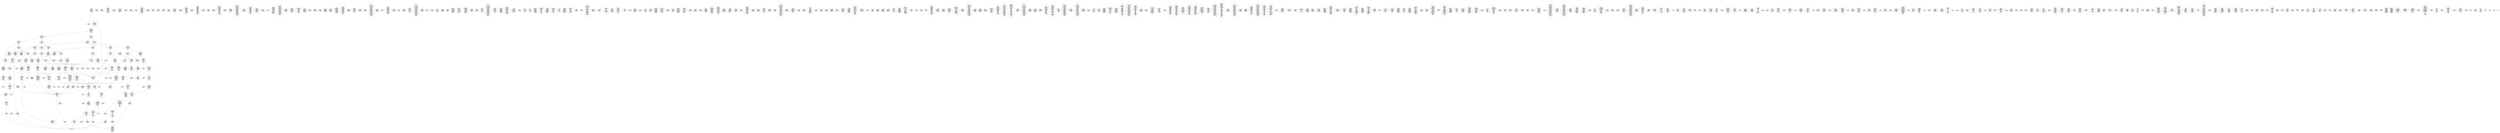 /* Generated by GvGen v.1.0 (https://www.github.com/stricaud/gvgen) */

digraph G {
compound=true;
   node1 [label="[anywhere]"];
   node2 [label="# 0x0
PUSHX Data
PUSHX Data
MSTORE
CALLVALUE
ISZERO
PUSHX Data
JUMPI
"];
   node3 [label="# 0xc
PUSHX Data
REVERT
"];
   node4 [label="# 0x10
JUMPDEST
PUSHX LogicData
CALLDATASIZE
LT
PUSHX Data
JUMPI
"];
   node5 [label="# 0x1a
PUSHX Data
CALLDATALOAD
PUSHX BitData
SHR
PUSHX LogicData
GT
PUSHX Data
JUMPI
"];
   node6 [label="# 0x2b
PUSHX LogicData
GT
PUSHX Data
JUMPI
"];
   node7 [label="# 0x36
PUSHX LogicData
GT
PUSHX Data
JUMPI
"];
   node8 [label="# 0x41
PUSHX LogicData
EQ
PUSHX Data
JUMPI
"];
   node9 [label="# 0x4c
PUSHX LogicData
EQ
PUSHX Data
JUMPI
"];
   node10 [label="# 0x57
PUSHX LogicData
EQ
PUSHX Data
JUMPI
"];
   node11 [label="# 0x62
PUSHX Data
JUMP
"];
   node12 [label="# 0x66
JUMPDEST
PUSHX LogicData
EQ
PUSHX Data
JUMPI
"];
   node13 [label="# 0x72
PUSHX LogicData
EQ
PUSHX Data
JUMPI
"];
   node14 [label="# 0x7d
PUSHX LogicData
EQ
PUSHX Data
JUMPI
"];
   node15 [label="# 0x88
PUSHX Data
JUMP
"];
   node16 [label="# 0x8c
JUMPDEST
PUSHX LogicData
GT
PUSHX Data
JUMPI
"];
   node17 [label="# 0x98
PUSHX LogicData
EQ
PUSHX Data
JUMPI
"];
   node18 [label="# 0xa3
PUSHX LogicData
EQ
PUSHX Data
JUMPI
"];
   node19 [label="# 0xae
PUSHX LogicData
EQ
PUSHX Data
JUMPI
"];
   node20 [label="# 0xb9
PUSHX Data
JUMP
"];
   node21 [label="# 0xbd
JUMPDEST
PUSHX LogicData
EQ
PUSHX Data
JUMPI
"];
   node22 [label="# 0xc9
PUSHX LogicData
EQ
PUSHX Data
JUMPI
"];
   node23 [label="# 0xd4
PUSHX Data
JUMP
"];
   node24 [label="# 0xd8
JUMPDEST
PUSHX LogicData
GT
PUSHX Data
JUMPI
"];
   node25 [label="# 0xe4
PUSHX LogicData
GT
PUSHX Data
JUMPI
"];
   node26 [label="# 0xef
PUSHX LogicData
EQ
PUSHX Data
JUMPI
"];
   node27 [label="# 0xfa
PUSHX LogicData
EQ
PUSHX Data
JUMPI
"];
   node28 [label="# 0x105
PUSHX LogicData
EQ
PUSHX Data
JUMPI
"];
   node29 [label="# 0x110
PUSHX Data
JUMP
"];
   node30 [label="# 0x114
JUMPDEST
PUSHX LogicData
EQ
PUSHX Data
JUMPI
"];
   node31 [label="# 0x120
PUSHX LogicData
EQ
PUSHX Data
JUMPI
"];
   node32 [label="# 0x12b
PUSHX LogicData
EQ
PUSHX Data
JUMPI
"];
   node33 [label="# 0x136
PUSHX Data
JUMP
"];
   node34 [label="# 0x13a
JUMPDEST
PUSHX LogicData
GT
PUSHX Data
JUMPI
"];
   node35 [label="# 0x146
PUSHX LogicData
EQ
PUSHX Data
JUMPI
"];
   node36 [label="# 0x151
PUSHX LogicData
EQ
PUSHX Data
JUMPI
"];
   node37 [label="# 0x15c
PUSHX LogicData
EQ
PUSHX Data
JUMPI
"];
   node38 [label="# 0x167
PUSHX Data
JUMP
"];
   node39 [label="# 0x16b
JUMPDEST
PUSHX LogicData
EQ
PUSHX Data
JUMPI
"];
   node40 [label="# 0x176
PUSHX LogicData
EQ
PUSHX Data
JUMPI
"];
   node41 [label="# 0x181
JUMPDEST
PUSHX Data
REVERT
"];
   node42 [label="# 0x186
JUMPDEST
PUSHX Data
PUSHX Data
CALLDATASIZE
PUSHX Data
PUSHX Data
JUMP
"];
   node43 [label="# 0x194
JUMPDEST
PUSHX Data
JUMP
"];
   node44 [label="# 0x199
JUMPDEST
PUSHX MemData
MLOAD
MSTORE
PUSHX ArithData
ADD
"];
   node45 [label="# 0x1a3
JUMPDEST
PUSHX MemData
MLOAD
SUB
RETURN
"];
   node46 [label="# 0x1ac
JUMPDEST
PUSHX Data
PUSHX Data
CALLDATASIZE
PUSHX Data
PUSHX Data
JUMP
"];
   node47 [label="# 0x1ba
JUMPDEST
PUSHX Data
JUMP
"];
   node48 [label="# 0x1bf
JUMPDEST
PUSHX MemData
MLOAD
ISZERO
ISZERO
MSTORE
PUSHX ArithData
ADD
PUSHX Data
JUMP
"];
   node49 [label="# 0x1cf
JUMPDEST
PUSHX Data
PUSHX Data
CALLDATASIZE
PUSHX Data
PUSHX Data
JUMP
"];
   node50 [label="# 0x1dd
JUMPDEST
PUSHX Data
JUMP
"];
   node51 [label="# 0x1e2
JUMPDEST
PUSHX MemData
MLOAD
PUSHX Data
PUSHX Data
JUMP
"];
   node52 [label="# 0x1ef
JUMPDEST
PUSHX Data
PUSHX Data
CALLDATASIZE
PUSHX Data
PUSHX Data
JUMP
"];
   node53 [label="# 0x1fd
JUMPDEST
PUSHX Data
JUMP
"];
   node54 [label="# 0x202
JUMPDEST
PUSHX Data
PUSHX Data
CALLDATASIZE
PUSHX Data
PUSHX Data
JUMP
"];
   node55 [label="# 0x210
JUMPDEST
PUSHX Data
JUMP
"];
   node56 [label="# 0x215
JUMPDEST
STOP
"];
   node57 [label="# 0x217
JUMPDEST
PUSHX Data
PUSHX Data
CALLDATASIZE
PUSHX Data
PUSHX Data
JUMP
"];
   node58 [label="# 0x225
JUMPDEST
PUSHX Data
MSTORE
PUSHX Data
PUSHX Data
MSTORE
PUSHX Data
SHA3
PUSHX ArithData
ADD
SLOAD
JUMP
"];
   node59 [label="# 0x23a
JUMPDEST
PUSHX Data
PUSHX Data
CALLDATASIZE
PUSHX Data
PUSHX Data
JUMP
"];
   node60 [label="# 0x248
JUMPDEST
PUSHX Data
JUMP
"];
   node61 [label="# 0x24d
JUMPDEST
PUSHX Data
PUSHX Data
CALLDATASIZE
PUSHX Data
PUSHX Data
JUMP
"];
   node62 [label="# 0x25b
JUMPDEST
PUSHX Data
JUMP
"];
   node63 [label="# 0x260
JUMPDEST
PUSHX Data
PUSHX Data
CALLDATASIZE
PUSHX Data
PUSHX Data
JUMP
"];
   node64 [label="# 0x26e
JUMPDEST
PUSHX Data
JUMP
"];
   node65 [label="# 0x273
JUMPDEST
PUSHX Data
PUSHX Data
CALLDATASIZE
PUSHX Data
PUSHX Data
JUMP
"];
   node66 [label="# 0x281
JUMPDEST
PUSHX Data
JUMP
"];
   node67 [label="# 0x286
JUMPDEST
PUSHX Data
PUSHX Data
CALLDATASIZE
PUSHX Data
PUSHX Data
JUMP
"];
   node68 [label="# 0x294
JUMPDEST
PUSHX Data
JUMP
"];
   node69 [label="# 0x299
JUMPDEST
PUSHX MemData
MLOAD
PUSHX Data
PUSHX Data
JUMP
"];
   node70 [label="# 0x2a6
JUMPDEST
PUSHX Data
PUSHX Data
JUMP
"];
   node71 [label="# 0x2ae
JUMPDEST
PUSHX Data
PUSHX Data
CALLDATASIZE
PUSHX Data
PUSHX Data
JUMP
"];
   node72 [label="# 0x2bc
JUMPDEST
PUSHX Data
JUMP
"];
   node73 [label="# 0x2c1
JUMPDEST
PUSHX Data
PUSHX Data
CALLDATASIZE
PUSHX Data
PUSHX Data
JUMP
"];
   node74 [label="# 0x2cf
JUMPDEST
PUSHX Data
PUSHX Data
MSTORE
PUSHX Data
MSTORE
PUSHX Data
SHA3
SLOAD
PUSHX BitData
AND
JUMP
"];
   node75 [label="# 0x2e4
JUMPDEST
PUSHX Data
PUSHX Data
CALLDATASIZE
PUSHX Data
PUSHX Data
JUMP
"];
   node76 [label="# 0x2f2
JUMPDEST
PUSHX Data
JUMP
"];
   node77 [label="# 0x2f7
JUMPDEST
PUSHX Data
PUSHX Data
CALLDATASIZE
PUSHX Data
PUSHX Data
JUMP
"];
   node78 [label="# 0x305
JUMPDEST
PUSHX Data
MSTORE
PUSHX Data
PUSHX Data
MSTORE
PUSHX Data
SHA3
PUSHX BitData
AND
MSTORE
MSTORE
SHA3
SLOAD
PUSHX BitData
AND
JUMP
"];
   node79 [label="# 0x33d
JUMPDEST
PUSHX Data
PUSHX Data
CALLDATASIZE
PUSHX Data
PUSHX Data
JUMP
"];
   node80 [label="# 0x34b
JUMPDEST
PUSHX Data
JUMP
"];
   node81 [label="# 0x350
JUMPDEST
PUSHX Data
PUSHX Data
JUMP
"];
   node82 [label="# 0x358
JUMPDEST
PUSHX Data
PUSHX Data
CALLDATASIZE
PUSHX Data
PUSHX Data
JUMP
"];
   node83 [label="# 0x366
JUMPDEST
PUSHX Data
JUMP
"];
   node84 [label="# 0x36b
JUMPDEST
PUSHX Data
PUSHX Data
CALLDATASIZE
PUSHX Data
PUSHX Data
JUMP
"];
   node85 [label="# 0x379
JUMPDEST
PUSHX Data
JUMP
"];
   node86 [label="# 0x37e
JUMPDEST
PUSHX Data
PUSHX Data
CALLDATASIZE
PUSHX Data
PUSHX Data
JUMP
"];
   node87 [label="# 0x38c
JUMPDEST
PUSHX BitData
AND
PUSHX Data
MSTORE
PUSHX Data
PUSHX Data
MSTORE
PUSHX Data
SHA3
AND
MSTORE
MSTORE
SHA3
SLOAD
PUSHX BitData
AND
JUMP
"];
   node88 [label="# 0x3c7
JUMPDEST
PUSHX Data
PUSHX Data
CALLDATASIZE
PUSHX Data
PUSHX Data
JUMP
"];
   node89 [label="# 0x3d5
JUMPDEST
PUSHX Data
JUMP
"];
   node90 [label="# 0x3da
JUMPDEST
PUSHX Data
PUSHX BitData
AND
PUSHX Data
JUMPI
"];
   node91 [label="# 0x3f8
PUSHX MemData
MLOAD
PUSHX Data
MSTORE
PUSHX Data
PUSHX ArithData
ADD
MSTORE
PUSHX Data
PUSHX ArithData
ADD
MSTORE
PUSHX Data
PUSHX ArithData
ADD
MSTORE
PUSHX Data
PUSHX ArithData
ADD
MSTORE
PUSHX ArithData
ADD
"];
   node92 [label="# 0x47b
JUMPDEST
PUSHX MemData
MLOAD
SUB
REVERT
"];
   node93 [label="# 0x484
JUMPDEST
PUSHX Data
MSTORE
PUSHX Data
MSTORE
PUSHX Data
SHA3
PUSHX BitData
AND
MSTORE
MSTORE
SHA3
SLOAD
JUMP
"];
   node94 [label="# 0x4b7
JUMPDEST
PUSHX Data
PUSHX BitData
AND
PUSHX LogicData
EQ
PUSHX Data
JUMPI
"];
   node95 [label="# 0x504
PUSHX Data
PUSHX Data
JUMP
"];
   node96 [label="# 0x50d
JUMPDEST
"];
   node97 [label="# 0x510
JUMPDEST
JUMP
"];
   node98 [label="# 0x515
JUMPDEST
PUSHX Data
MSTORE
PUSHX Data
PUSHX Data
MSTORE
PUSHX Data
SHA3
SLOAD
PUSHX Data
PUSHX BitData
AND
PUSHX Data
JUMPI
"];
   node99 [label="# 0x52f
PUSHX MemData
MLOAD
PUSHX Data
MSTORE
PUSHX Data
PUSHX ArithData
ADD
MSTORE
PUSHX Data
PUSHX ArithData
ADD
MSTORE
PUSHX Data
PUSHX ArithData
ADD
MSTORE
PUSHX ArithData
ADD
PUSHX Data
JUMP
"];
   node100 [label="# 0x590
JUMPDEST
PUSHX Data
PUSHX Data
PUSHX Data
JUMP
"];
   node101 [label="# 0x59b
JUMPDEST
PUSHX MemData
MLOAD
PUSHX ArithData
ADD
PUSHX Data
PUSHX Data
JUMP
"];
   node102 [label="# 0x5ac
JUMPDEST
PUSHX MemData
MLOAD
PUSHX ArithData
SUB
SUB
MSTORE
PUSHX Data
MSTORE
JUMP
"];
   node103 [label="# 0x5c2
JUMPDEST
PUSHX Data
PUSHX Data
PUSHX Data
PUSHX Data
PUSHX Data
JUMP
"];
   node104 [label="# 0x5f1
JUMPDEST
PUSHX Data
JUMP
"];
   node105 [label="# 0x5f6
JUMPDEST
PUSHX Data
PUSHX Data
JUMP
"];
   node106 [label="# 0x601
JUMPDEST
PUSHX Data
JUMP
"];
   node107 [label="# 0x60c
JUMPDEST
PUSHX Data
PUSHX Data
PUSHX Data
PUSHX Data
JUMP
"];
   node108 [label="# 0x639
JUMPDEST
PUSHX Data
PUSHX Data
PUSHX Data
JUMP
"];
   node109 [label="# 0x644
JUMPDEST
PUSHX MemData
MLOAD
PUSHX ArithData
ADD
PUSHX Data
MSTORE
PUSHX Data
MSTORE
PUSHX Data
JUMP
"];
   node110 [label="# 0x65b
JUMPDEST
PUSHX Data
MSTORE
PUSHX Data
PUSHX Data
MSTORE
PUSHX Data
SHA3
SLOAD
PUSHX BitData
AND
PUSHX BitData
OR
SSTORE
JUMP
"];
   node111 [label="# 0x696
JUMPDEST
PUSHX Data
PUSHX Data
JUMP
"];
   node112 [label="# 0x69e
JUMPDEST
PUSHX BitData
AND
PUSHX BitData
AND
EQ
PUSHX Data
JUMPI
"];
   node113 [label="# 0x6d2
PUSHX Data
PUSHX Data
PUSHX Data
JUMP
"];
   node114 [label="# 0x6de
JUMPDEST
PUSHX Data
JUMPI
"];
   node115 [label="# 0x6e3
PUSHX MemData
MLOAD
PUSHX Data
MSTORE
PUSHX Data
PUSHX ArithData
ADD
MSTORE
PUSHX Data
PUSHX ArithData
ADD
MSTORE
PUSHX Data
PUSHX ArithData
ADD
MSTORE
PUSHX Data
PUSHX ArithData
ADD
MSTORE
PUSHX ArithData
ADD
PUSHX Data
JUMP
"];
   node116 [label="# 0x76a
JUMPDEST
PUSHX Data
PUSHX Data
JUMP
"];
   node117 [label="# 0x777
JUMPDEST
JUMP
"];
   node118 [label="# 0x77e
JUMPDEST
PUSHX Data
MSTORE
PUSHX Data
PUSHX Data
MSTORE
PUSHX Data
SHA3
PUSHX ArithData
ADD
SLOAD
PUSHX Data
PUSHX Data
PUSHX Data
JUMP
"];
   node119 [label="# 0x79c
JUMPDEST
PUSHX Data
PUSHX Data
JUMP
"];
   node120 [label="# 0x7a6
JUMPDEST
JUMP
"];
   node121 [label="# 0x7ab
JUMPDEST
PUSHX Data
PUSHX Data
JUMP
"];
   node122 [label="# 0x7b3
JUMPDEST
PUSHX BitData
AND
PUSHX BitData
AND
EQ
PUSHX Data
JUMPI
"];
   node123 [label="# 0x7e6
PUSHX MemData
MLOAD
PUSHX Data
MSTORE
PUSHX Data
PUSHX ArithData
ADD
MSTORE
PUSHX Data
PUSHX ArithData
ADD
MSTORE
PUSHX Data
PUSHX ArithData
ADD
MSTORE
PUSHX Data
PUSHX ArithData
ADD
MSTORE
PUSHX ArithData
ADD
PUSHX Data
JUMP
"];
   node124 [label="# 0x86d
JUMPDEST
PUSHX Data
PUSHX Data
JUMP
"];
   node125 [label="# 0x877
JUMPDEST
JUMP
"];
   node126 [label="# 0x87b
JUMPDEST
PUSHX Data
"];
   node127 [label="# 0x87e
JUMPDEST
LT
ISZERO
PUSHX Data
JUMPI
"];
   node128 [label="# 0x887
PUSHX Data
PUSHX Data
PUSHX Data
JUMP
"];
   node129 [label="# 0x891
JUMPDEST
LT
PUSHX Data
JUMPI
"];
   node130 [label="# 0x89c
PUSHX Data
PUSHX Data
MSTORE
PUSHX Data
PUSHX Data
MSTORE
PUSHX Data
PUSHX Data
REVERT
"];
   node131 [label="# 0x8ca
JUMPDEST
PUSHX ArithData
MUL
ADD
PUSHX ArithData
ADD
PUSHX Data
PUSHX Data
JUMP
"];
   node132 [label="# 0x8df
JUMPDEST
PUSHX MemData
MLOAD
PUSHX ArithData
ADD
PUSHX Data
MSTORE
PUSHX Data
MSTORE
PUSHX Data
JUMP
"];
   node133 [label="# 0x8f6
JUMPDEST
PUSHX Data
PUSHX Data
JUMP
"];
   node134 [label="# 0x900
JUMPDEST
PUSHX Data
JUMP
"];
   node135 [label="# 0x908
JUMPDEST
PUSHX Data
MLOAD
MLOAD
EQ
PUSHX Data
JUMPI
"];
   node136 [label="# 0x914
PUSHX MemData
MLOAD
PUSHX Data
MSTORE
PUSHX Data
PUSHX ArithData
ADD
MSTORE
PUSHX Data
PUSHX ArithData
ADD
MSTORE
PUSHX Data
PUSHX ArithData
ADD
MSTORE
PUSHX Data
PUSHX ArithData
ADD
MSTORE
PUSHX ArithData
ADD
PUSHX Data
JUMP
"];
   node137 [label="# 0x99b
JUMPDEST
PUSHX Data
MLOAD
PUSHX LogicData
GT
ISZERO
PUSHX Data
JUMPI
"];
   node138 [label="# 0x9b0
PUSHX Data
PUSHX Data
MSTORE
PUSHX Data
PUSHX Data
MSTORE
PUSHX Data
PUSHX Data
REVERT
"];
   node139 [label="# 0x9de
JUMPDEST
PUSHX MemData
MLOAD
MSTORE
PUSHX ArithData
MUL
PUSHX ArithData
ADD
ADD
PUSHX Data
MSTORE
ISZERO
PUSHX Data
JUMPI
"];
   node140 [label="# 0x9f8
PUSHX ArithData
ADD
PUSHX ArithData
MUL
CALLDATASIZE
CALLDATACOPY
ADD
"];
   node141 [label="# 0xa07
JUMPDEST
PUSHX Data
"];
   node142 [label="# 0xa0d
JUMPDEST
MLOAD
LT
ISZERO
PUSHX Data
JUMPI
"];
   node143 [label="# 0xa17
PUSHX Data
MLOAD
LT
PUSHX Data
JUMPI
"];
   node144 [label="# 0xa24
PUSHX Data
PUSHX Data
MSTORE
PUSHX Data
PUSHX Data
MSTORE
PUSHX Data
PUSHX Data
REVERT
"];
   node145 [label="# 0xa52
JUMPDEST
PUSHX ArithData
MUL
PUSHX ArithData
ADD
ADD
MLOAD
MLOAD
LT
PUSHX Data
JUMPI
"];
   node146 [label="# 0xa65
PUSHX Data
PUSHX Data
MSTORE
PUSHX Data
PUSHX Data
MSTORE
PUSHX Data
PUSHX Data
REVERT
"];
   node147 [label="# 0xa93
JUMPDEST
PUSHX ArithData
MUL
PUSHX ArithData
ADD
ADD
MLOAD
PUSHX Data
JUMP
"];
   node148 [label="# 0xaa0
JUMPDEST
MLOAD
LT
PUSHX Data
JUMPI
"];
   node149 [label="# 0xaab
PUSHX Data
PUSHX Data
MSTORE
PUSHX Data
PUSHX Data
MSTORE
PUSHX Data
PUSHX Data
REVERT
"];
   node150 [label="# 0xad9
JUMPDEST
PUSHX ArithData
MUL
ADD
ADD
MSTORE
PUSHX Data
PUSHX Data
JUMP
"];
   node151 [label="# 0xaed
JUMPDEST
PUSHX Data
JUMP
"];
   node152 [label="# 0xaf4
JUMPDEST
JUMP
"];
   node153 [label="# 0xafc
JUMPDEST
PUSHX StorData
SLOAD
PUSHX Data
PUSHX Data
JUMP
"];
   node154 [label="# 0xb09
JUMPDEST
PUSHX ArithData
ADD
PUSHX ArithData
DIV
MUL
PUSHX ArithData
ADD
PUSHX MemData
MLOAD
ADD
PUSHX Data
MSTORE
MSTORE
PUSHX ArithData
ADD
SLOAD
PUSHX Data
PUSHX Data
JUMP
"];
   node155 [label="# 0xb35
JUMPDEST
ISZERO
PUSHX Data
JUMPI
"];
   node156 [label="# 0xb3c
PUSHX LogicData
LT
PUSHX Data
JUMPI
"];
   node157 [label="# 0xb44
PUSHX ArithData
SLOAD
DIV
MUL
MSTORE
PUSHX ArithData
ADD
PUSHX Data
JUMP
"];
   node158 [label="# 0xb57
JUMPDEST
ADD
PUSHX Data
MSTORE
PUSHX Data
PUSHX Data
SHA3
"];
   node159 [label="# 0xb65
JUMPDEST
SLOAD
MSTORE
PUSHX ArithData
ADD
PUSHX ArithData
ADD
GT
PUSHX Data
JUMPI
"];
   node160 [label="# 0xb79
SUB
PUSHX BitData
AND
ADD
"];
   node161 [label="# 0xb82
JUMPDEST
JUMP
"];
   node162 [label="# 0xb8a
JUMPDEST
PUSHX Data
PUSHX Data
PUSHX Data
PUSHX Data
JUMP
"];
   node163 [label="# 0xbb7
JUMPDEST
PUSHX Data
"];
   node164 [label="# 0xbba
JUMPDEST
LT
ISZERO
PUSHX Data
JUMPI
"];
   node165 [label="# 0xbc3
PUSHX Data
PUSHX Data
LT
PUSHX Data
JUMPI
"];
   node166 [label="# 0xbd2
PUSHX Data
PUSHX Data
MSTORE
PUSHX Data
PUSHX Data
MSTORE
PUSHX Data
PUSHX Data
REVERT
"];
   node167 [label="# 0xc00
JUMPDEST
PUSHX ArithData
MUL
ADD
PUSHX ArithData
ADD
PUSHX Data
PUSHX Data
JUMP
"];
   node168 [label="# 0xc15
JUMPDEST
PUSHX Data
JUMP
"];
   node169 [label="# 0xc1b
JUMPDEST
PUSHX Data
LT
PUSHX Data
JUMPI
"];
   node170 [label="# 0xc2b
PUSHX Data
PUSHX Data
MSTORE
PUSHX Data
PUSHX Data
MSTORE
PUSHX Data
PUSHX Data
REVERT
"];
   node171 [label="# 0xc59
JUMPDEST
PUSHX ArithData
MUL
ADD
PUSHX ArithData
ADD
PUSHX Data
PUSHX Data
JUMP
"];
   node172 [label="# 0xc6e
JUMPDEST
PUSHX Data
JUMP
"];
   node173 [label="# 0xc75
JUMPDEST
PUSHX Data
PUSHX Data
JUMP
"];
   node174 [label="# 0xc80
JUMPDEST
PUSHX Data
JUMP
"];
   node175 [label="# 0xc88
JUMPDEST
PUSHX Data
PUSHX Data
PUSHX Data
PUSHX Data
PUSHX Data
JUMP
"];
   node176 [label="# 0xcb7
JUMPDEST
PUSHX Data
PUSHX MemData
MLOAD
PUSHX ArithData
ADD
PUSHX Data
MSTORE
PUSHX Data
MSTORE
PUSHX Data
JUMP
"];
   node177 [label="# 0xcd2
JUMPDEST
PUSHX Data
MSTORE
PUSHX Data
PUSHX Data
MSTORE
PUSHX Data
SHA3
SLOAD
PUSHX BitData
AND
PUSHX BitData
OR
SSTORE
JUMP
"];
   node178 [label="# 0xd13
JUMPDEST
PUSHX Data
PUSHX Data
PUSHX Data
PUSHX Data
JUMP
"];
   node179 [label="# 0xd40
JUMPDEST
MLOAD
PUSHX Data
PUSHX Data
PUSHX ArithData
ADD
PUSHX Data
JUMP
"];
   node180 [label="# 0xd53
JUMPDEST
PUSHX Data
PUSHX Data
PUSHX Data
JUMP
"];
   node181 [label="# 0xd5e
JUMPDEST
PUSHX Data
JUMP
"];
   node182 [label="# 0xd65
JUMPDEST
PUSHX Data
MSTORE
PUSHX Data
PUSHX Data
MSTORE
PUSHX Data
SHA3
PUSHX ArithData
ADD
SLOAD
PUSHX Data
PUSHX Data
PUSHX Data
JUMP
"];
   node183 [label="# 0xd83
JUMPDEST
PUSHX Data
PUSHX Data
JUMP
"];
   node184 [label="# 0xd8d
JUMPDEST
PUSHX Data
PUSHX Data
JUMP
"];
   node185 [label="# 0xd95
JUMPDEST
PUSHX BitData
AND
PUSHX BitData
AND
EQ
PUSHX Data
JUMPI
"];
   node186 [label="# 0xdc9
PUSHX Data
PUSHX Data
PUSHX Data
JUMP
"];
   node187 [label="# 0xdd5
JUMPDEST
PUSHX Data
JUMPI
"];
   node188 [label="# 0xdda
PUSHX MemData
MLOAD
PUSHX Data
MSTORE
PUSHX Data
PUSHX ArithData
ADD
MSTORE
PUSHX Data
PUSHX ArithData
ADD
MSTORE
PUSHX Data
PUSHX ArithData
ADD
MSTORE
PUSHX Data
PUSHX ArithData
ADD
MSTORE
PUSHX ArithData
ADD
PUSHX Data
JUMP
"];
   node189 [label="# 0xe61
JUMPDEST
PUSHX Data
PUSHX Data
JUMP
"];
   node190 [label="# 0xe6e
JUMPDEST
PUSHX Data
PUSHX BitData
AND
PUSHX LogicData
EQ
PUSHX Data
JUMPI
"];
   node191 [label="# 0xebb
PUSHX Data
PUSHX Data
JUMP
"];
   node192 [label="# 0xec4
JUMPDEST
PUSHX Data
PUSHX Data
JUMPI
"];
   node193 [label="# 0xecc
PUSHX Data
MLOAD
ADD
MSTORE
PUSHX Data
MSTORE
PUSHX Data
PUSHX ArithData
ADD
MSTORE
PUSHX Data
JUMP
"];
   node194 [label="# 0xf05
JUMPDEST
PUSHX Data
"];
   node195 [label="# 0xf09
JUMPDEST
ISZERO
PUSHX Data
JUMPI
"];
   node196 [label="# 0xf10
PUSHX Data
PUSHX Data
JUMP
"];
   node197 [label="# 0xf19
JUMPDEST
PUSHX Data
PUSHX Data
PUSHX Data
JUMP
"];
   node198 [label="# 0xf28
JUMPDEST
PUSHX Data
JUMP
"];
   node199 [label="# 0xf2f
JUMPDEST
PUSHX Data
PUSHX LogicData
GT
ISZERO
PUSHX Data
JUMPI
"];
   node200 [label="# 0xf43
PUSHX Data
PUSHX Data
MSTORE
PUSHX Data
PUSHX Data
MSTORE
PUSHX Data
PUSHX Data
REVERT
"];
   node201 [label="# 0xf71
JUMPDEST
PUSHX MemData
MLOAD
MSTORE
PUSHX ArithData
ADD
PUSHX BitData
NOT
AND
PUSHX ArithData
ADD
ADD
PUSHX Data
MSTORE
ISZERO
PUSHX Data
JUMPI
"];
   node202 [label="# 0xf8f
PUSHX ArithData
ADD
CALLDATASIZE
CALLDATACOPY
ADD
"];
   node203 [label="# 0xf9b
JUMPDEST
"];
   node204 [label="# 0xf9f
JUMPDEST
ISZERO
PUSHX Data
JUMPI
"];
   node205 [label="# 0xfa6
PUSHX Data
PUSHX Data
PUSHX Data
JUMP
"];
   node206 [label="# 0xfb0
JUMPDEST
PUSHX Data
PUSHX Data
PUSHX Data
JUMP
"];
   node207 [label="# 0xfbd
JUMPDEST
PUSHX Data
PUSHX Data
PUSHX Data
JUMP
"];
   node208 [label="# 0xfc8
JUMPDEST
PUSHX BitData
SHL
MLOAD
LT
PUSHX Data
JUMPI
"];
   node209 [label="# 0xfd6
PUSHX Data
PUSHX Data
MSTORE
PUSHX Data
PUSHX Data
MSTORE
PUSHX Data
PUSHX Data
REVERT
"];
   node210 [label="# 0x1004
JUMPDEST
PUSHX ArithData
ADD
ADD
PUSHX BitData
NOT
AND
PUSHX BitData
BYTE
MSTORE8
PUSHX Data
PUSHX Data
PUSHX Data
JUMP
"];
   node211 [label="# 0x103e
JUMPDEST
PUSHX Data
JUMP
"];
   node212 [label="# 0x1045
JUMPDEST
JUMP
"];
   node213 [label="# 0x104d
JUMPDEST
CALLER
"];
   node214 [label="# 0x104f
JUMPDEST
JUMP
"];
   node215 [label="# 0x1052
JUMPDEST
PUSHX Data
MSTORE
PUSHX Data
PUSHX Data
MSTORE
PUSHX Data
SHA3
PUSHX BitData
AND
MSTORE
MSTORE
SHA3
SLOAD
PUSHX BitData
AND
PUSHX Data
JUMPI
"];
   node216 [label="# 0x108a
PUSHX Data
PUSHX BitData
AND
PUSHX Data
PUSHX Data
JUMP
"];
   node217 [label="# 0x10aa
JUMPDEST
PUSHX Data
PUSHX Data
PUSHX Data
JUMP
"];
   node218 [label="# 0x10b5
JUMPDEST
PUSHX MemData
MLOAD
PUSHX ArithData
ADD
PUSHX Data
PUSHX Data
JUMP
"];
   node219 [label="# 0x10c6
JUMPDEST
PUSHX MemData
MLOAD
PUSHX ArithData
SUB
ADD
MSTORE
MSTORE
PUSHX Data
MSTORE
PUSHX Data
PUSHX ArithData
ADD
PUSHX Data
JUMP
"];
   node220 [label="# 0x1124
JUMPDEST
PUSHX BitData
AND
PUSHX Data
JUMPI
"];
   node221 [label="# 0x1140
PUSHX MemData
MLOAD
PUSHX Data
MSTORE
PUSHX Data
PUSHX ArithData
ADD
MSTORE
PUSHX Data
PUSHX ArithData
ADD
MSTORE
PUSHX Data
PUSHX ArithData
ADD
MSTORE
PUSHX Data
PUSHX ArithData
ADD
MSTORE
PUSHX ArithData
ADD
PUSHX Data
JUMP
"];
   node222 [label="# 0x11c7
JUMPDEST
PUSHX Data
PUSHX Data
PUSHX Data
JUMP
"];
   node223 [label="# 0x11d1
JUMPDEST
PUSHX Data
PUSHX Data
PUSHX Data
PUSHX Data
JUMP
"];
   node224 [label="# 0x11e3
JUMPDEST
PUSHX Data
PUSHX Data
JUMP
"];
   node225 [label="# 0x11ec
JUMPDEST
PUSHX MemData
MLOAD
PUSHX ArithData
ADD
MSTORE
PUSHX Data
MSTORE
JUMP
"];
   node226 [label="# 0x1202
JUMPDEST
PUSHX Data
MSTORE
PUSHX Data
MSTORE
PUSHX Data
SHA3
PUSHX BitData
AND
MSTORE
MSTORE
SHA3
SLOAD
LT
ISZERO
PUSHX Data
JUMPI
"];
   node227 [label="# 0x1239
PUSHX MemData
MLOAD
PUSHX Data
MSTORE
PUSHX Data
PUSHX ArithData
ADD
MSTORE
PUSHX ArithData
ADD
MSTORE
PUSHX Data
PUSHX ArithData
ADD
MSTORE
PUSHX Data
PUSHX ArithData
ADD
MSTORE
PUSHX ArithData
ADD
PUSHX Data
JUMP
"];
   node228 [label="# 0x12bf
JUMPDEST
PUSHX Data
MSTORE
PUSHX ArithData
MSTORE
PUSHX Data
SHA3
PUSHX BitData
AND
MSTORE
MSTORE
SHA3
SUB
SSTORE
MLOAD
MSTORE
ADD
MSTORE
AND
PUSHX Data
ADD
PUSHX MemData
MLOAD
SUB
LOGX
JUMP
"];
   node229 [label="# 0x1337
JUMPDEST
PUSHX BitData
AND
PUSHX Data
JUMPI
"];
   node230 [label="# 0x1353
PUSHX MemData
MLOAD
PUSHX Data
MSTORE
PUSHX Data
PUSHX ArithData
ADD
MSTORE
PUSHX Data
PUSHX ArithData
ADD
MSTORE
PUSHX Data
PUSHX ArithData
ADD
MSTORE
PUSHX Data
PUSHX ArithData
ADD
MSTORE
PUSHX ArithData
ADD
PUSHX Data
JUMP
"];
   node231 [label="# 0x13da
JUMPDEST
PUSHX Data
PUSHX Data
PUSHX Data
JUMP
"];
   node232 [label="# 0x13e4
JUMPDEST
PUSHX Data
PUSHX Data
PUSHX Data
PUSHX Data
JUMP
"];
   node233 [label="# 0x13f6
JUMPDEST
PUSHX Data
PUSHX Data
JUMP
"];
   node234 [label="# 0x13ff
JUMPDEST
PUSHX Data
MSTORE
PUSHX Data
MSTORE
PUSHX Data
SHA3
PUSHX BitData
AND
MSTORE
MSTORE
SHA3
SLOAD
PUSHX Data
PUSHX Data
JUMP
"];
   node235 [label="# 0x143c
JUMPDEST
SSTORE
PUSHX Data
MLOAD
MSTORE
PUSHX ArithData
ADD
MSTORE
PUSHX BitData
AND
PUSHX Data
AND
PUSHX Data
ADD
PUSHX MemData
MLOAD
SUB
LOGX
PUSHX Data
PUSHX Data
PUSHX Data
JUMP
"];
   node236 [label="# 0x14a9
JUMPDEST
MLOAD
MLOAD
EQ
PUSHX Data
JUMPI
"];
   node237 [label="# 0x14b3
PUSHX MemData
MLOAD
PUSHX Data
MSTORE
PUSHX Data
PUSHX ArithData
ADD
MSTORE
PUSHX Data
PUSHX ArithData
ADD
MSTORE
PUSHX Data
PUSHX ArithData
ADD
MSTORE
PUSHX Data
PUSHX ArithData
ADD
MSTORE
PUSHX ArithData
ADD
PUSHX Data
JUMP
"];
   node238 [label="# 0x153a
JUMPDEST
PUSHX BitData
AND
PUSHX Data
JUMPI
"];
   node239 [label="# 0x1556
PUSHX MemData
MLOAD
PUSHX Data
MSTORE
PUSHX Data
PUSHX ArithData
ADD
MSTORE
PUSHX Data
PUSHX ArithData
ADD
MSTORE
PUSHX Data
PUSHX ArithData
ADD
MSTORE
PUSHX Data
PUSHX ArithData
ADD
MSTORE
PUSHX ArithData
ADD
PUSHX Data
JUMP
"];
   node240 [label="# 0x15dd
JUMPDEST
PUSHX Data
PUSHX Data
PUSHX Data
JUMP
"];
   node241 [label="# 0x15e7
JUMPDEST
PUSHX Data
"];
   node242 [label="# 0x15ec
JUMPDEST
MLOAD
LT
ISZERO
PUSHX Data
JUMPI
"];
   node243 [label="# 0x15f6
PUSHX Data
MLOAD
LT
PUSHX Data
JUMPI
"];
   node244 [label="# 0x1602
PUSHX Data
PUSHX Data
MSTORE
PUSHX Data
PUSHX Data
MSTORE
PUSHX Data
PUSHX Data
REVERT
"];
   node245 [label="# 0x1630
JUMPDEST
PUSHX ArithData
MUL
PUSHX ArithData
ADD
ADD
MLOAD
PUSHX Data
MLOAD
LT
PUSHX Data
JUMPI
"];
   node246 [label="# 0x1647
PUSHX Data
PUSHX Data
MSTORE
PUSHX Data
PUSHX Data
MSTORE
PUSHX Data
PUSHX Data
REVERT
"];
   node247 [label="# 0x1675
JUMPDEST
PUSHX ArithData
MUL
ADD
ADD
MLOAD
PUSHX Data
MSTORE
MSTORE
PUSHX Data
SHA3
PUSHX BitData
AND
MSTORE
MSTORE
SHA3
SLOAD
LT
ISZERO
PUSHX Data
JUMPI
"];
   node248 [label="# 0x16bb
PUSHX MemData
MLOAD
PUSHX Data
MSTORE
PUSHX Data
PUSHX ArithData
ADD
MSTORE
PUSHX Data
PUSHX ArithData
ADD
MSTORE
PUSHX Data
PUSHX ArithData
ADD
MSTORE
PUSHX Data
PUSHX ArithData
ADD
MSTORE
PUSHX ArithData
ADD
PUSHX Data
JUMP
"];
   node249 [label="# 0x1742
JUMPDEST
PUSHX Data
MSTORE
PUSHX Data
MSTORE
PUSHX Data
SHA3
PUSHX BitData
AND
MSTORE
MSTORE
SHA3
SUB
SSTORE
AND
MSTORE
SHA3
SLOAD
PUSHX Data
PUSHX Data
JUMP
"];
   node250 [label="# 0x178c
JUMPDEST
SSTORE
PUSHX Data
PUSHX Data
JUMP
"];
   node251 [label="# 0x17a0
JUMPDEST
PUSHX Data
JUMP
"];
   node252 [label="# 0x17a7
JUMPDEST
PUSHX BitData
AND
PUSHX BitData
AND
PUSHX BitData
AND
PUSHX Data
PUSHX MemData
MLOAD
PUSHX Data
PUSHX Data
JUMP
"];
   node253 [label="# 0x181e
JUMPDEST
PUSHX MemData
MLOAD
SUB
LOGX
PUSHX Data
PUSHX Data
JUMP
"];
   node254 [label="# 0x1834
JUMPDEST
JUMP
"];
   node255 [label="# 0x183c
JUMPDEST
PUSHX Data
MSTORE
PUSHX Data
PUSHX Data
MSTORE
PUSHX Data
SHA3
PUSHX BitData
AND
MSTORE
MSTORE
SHA3
SLOAD
PUSHX BitData
AND
PUSHX Data
JUMPI
"];
   node256 [label="# 0x1874
PUSHX Data
MSTORE
PUSHX Data
PUSHX Data
MSTORE
PUSHX Data
SHA3
PUSHX BitData
AND
MSTORE
MSTORE
SHA3
SLOAD
PUSHX BitData
AND
PUSHX BitData
OR
SSTORE
PUSHX Data
PUSHX Data
JUMP
"];
   node257 [label="# 0x18d3
JUMPDEST
PUSHX BitData
AND
PUSHX BitData
AND
PUSHX Data
PUSHX MemData
MLOAD
PUSHX MemData
MLOAD
SUB
LOGX
JUMP
"];
   node258 [label="# 0x1931
JUMPDEST
PUSHX Data
MSTORE
PUSHX Data
PUSHX Data
MSTORE
PUSHX Data
SHA3
PUSHX BitData
AND
MSTORE
MSTORE
SHA3
SLOAD
PUSHX BitData
AND
ISZERO
PUSHX Data
JUMPI
"];
   node259 [label="# 0x196a
PUSHX Data
MSTORE
PUSHX Data
PUSHX Data
MSTORE
PUSHX Data
SHA3
PUSHX BitData
AND
MSTORE
MSTORE
SHA3
SLOAD
PUSHX BitData
AND
SSTORE
PUSHX Data
PUSHX Data
JUMP
"];
   node260 [label="# 0x19c6
JUMPDEST
PUSHX BitData
AND
PUSHX BitData
AND
PUSHX Data
PUSHX MemData
MLOAD
PUSHX MemData
MLOAD
SUB
LOGX
JUMP
"];
   node261 [label="# 0x1a24
JUMPDEST
PUSHX BitData
AND
PUSHX BitData
AND
EQ
ISZERO
PUSHX Data
JUMPI
"];
   node262 [label="# 0x1a59
PUSHX MemData
MLOAD
PUSHX Data
MSTORE
PUSHX Data
PUSHX ArithData
ADD
MSTORE
PUSHX Data
PUSHX ArithData
ADD
MSTORE
PUSHX Data
PUSHX ArithData
ADD
MSTORE
PUSHX Data
PUSHX ArithData
ADD
MSTORE
PUSHX ArithData
ADD
PUSHX Data
JUMP
"];
   node263 [label="# 0x1ae0
JUMPDEST
PUSHX BitData
AND
PUSHX Data
MSTORE
PUSHX Data
PUSHX ArithData
MSTORE
PUSHX MemData
SHA3
AND
MSTORE
MSTORE
SHA3
SLOAD
PUSHX BitData
AND
ISZERO
ISZERO
OR
SSTORE
MLOAD
MSTORE
PUSHX Data
ADD
PUSHX MemData
MLOAD
SUB
LOGX
JUMP
"];
   node264 [label="# 0x1b78
JUMPDEST
PUSHX BitData
AND
PUSHX Data
JUMPI
"];
   node265 [label="# 0x1b94
PUSHX MemData
MLOAD
PUSHX Data
MSTORE
PUSHX Data
PUSHX ArithData
ADD
MSTORE
PUSHX Data
PUSHX ArithData
ADD
MSTORE
PUSHX Data
PUSHX ArithData
ADD
MSTORE
PUSHX Data
PUSHX ArithData
ADD
MSTORE
PUSHX ArithData
ADD
PUSHX Data
JUMP
"];
   node266 [label="# 0x1c1b
JUMPDEST
PUSHX Data
PUSHX Data
PUSHX Data
JUMP
"];
   node267 [label="# 0x1c25
JUMPDEST
PUSHX Data
PUSHX Data
PUSHX Data
JUMP
"];
   node268 [label="# 0x1c36
JUMPDEST
PUSHX Data
MSTORE
PUSHX Data
MSTORE
PUSHX Data
SHA3
PUSHX BitData
AND
MSTORE
MSTORE
SHA3
SLOAD
LT
ISZERO
PUSHX Data
JUMPI
"];
   node269 [label="# 0x1c6d
PUSHX MemData
MLOAD
PUSHX Data
MSTORE
PUSHX Data
PUSHX ArithData
ADD
MSTORE
PUSHX Data
PUSHX ArithData
ADD
MSTORE
PUSHX Data
PUSHX ArithData
ADD
MSTORE
PUSHX Data
PUSHX ArithData
ADD
MSTORE
PUSHX ArithData
ADD
PUSHX Data
JUMP
"];
   node270 [label="# 0x1cf4
JUMPDEST
PUSHX Data
MSTORE
PUSHX Data
MSTORE
PUSHX Data
SHA3
PUSHX BitData
AND
MSTORE
MSTORE
SHA3
SUB
SSTORE
AND
MSTORE
SHA3
SLOAD
PUSHX Data
PUSHX Data
JUMP
"];
   node271 [label="# 0x1d3e
JUMPDEST
SSTORE
PUSHX Data
MLOAD
MSTORE
PUSHX ArithData
ADD
MSTORE
PUSHX BitData
AND
AND
AND
PUSHX Data
ADD
PUSHX MemData
MLOAD
SUB
LOGX
PUSHX Data
PUSHX Data
JUMP
"];
   node272 [label="# 0x1dab
JUMPDEST
JUMP
"];
   node273 [label="# 0x1db4
JUMPDEST
PUSHX Data
PUSHX BitData
AND
PUSHX LogicData
EQ
PUSHX Data
JUMPI
"];
   node274 [label="# 0x1e01
PUSHX BitData
AND
PUSHX LogicData
EQ
"];
   node275 [label="# 0x1e47
JUMPDEST
PUSHX Data
JUMPI
"];
   node276 [label="# 0x1e4d
PUSHX LogicData
PUSHX BitData
AND
EQ
PUSHX Data
JUMP
"];
   node277 [label="# 0x1e97
JUMPDEST
PUSHX Data
PUSHX Data
PUSHX Data
PUSHX Data
PUSHX Data
JUMP
"];
   node278 [label="# 0x1ea6
JUMPDEST
PUSHX Data
PUSHX Data
PUSHX Data
JUMP
"];
   node279 [label="# 0x1eb1
JUMPDEST
PUSHX LogicData
GT
ISZERO
PUSHX Data
JUMPI
"];
   node280 [label="# 0x1ec2
PUSHX Data
PUSHX Data
MSTORE
PUSHX Data
PUSHX Data
MSTORE
PUSHX Data
PUSHX Data
REVERT
"];
   node281 [label="# 0x1ef0
JUMPDEST
PUSHX MemData
MLOAD
MSTORE
PUSHX ArithData
ADD
PUSHX BitData
NOT
AND
PUSHX ArithData
ADD
ADD
PUSHX Data
MSTORE
ISZERO
PUSHX Data
JUMPI
"];
   node282 [label="# 0x1f0e
PUSHX ArithData
ADD
CALLDATASIZE
CALLDATACOPY
ADD
"];
   node283 [label="# 0x1f1a
JUMPDEST
PUSHX Data
PUSHX LogicData
MLOAD
LT
PUSHX Data
JUMPI
"];
   node284 [label="# 0x1f4a
PUSHX Data
PUSHX Data
MSTORE
PUSHX Data
PUSHX Data
MSTORE
PUSHX Data
PUSHX Data
REVERT
"];
   node285 [label="# 0x1f78
JUMPDEST
PUSHX ArithData
ADD
ADD
PUSHX BitData
NOT
AND
PUSHX BitData
BYTE
MSTORE8
PUSHX Data
PUSHX LogicData
MLOAD
LT
PUSHX Data
JUMPI
"];
   node286 [label="# 0x1fd4
PUSHX Data
PUSHX Data
MSTORE
PUSHX Data
PUSHX Data
MSTORE
PUSHX Data
PUSHX Data
REVERT
"];
   node287 [label="# 0x2002
JUMPDEST
PUSHX ArithData
ADD
ADD
PUSHX BitData
NOT
AND
PUSHX BitData
BYTE
MSTORE8
PUSHX Data
PUSHX Data
PUSHX Data
PUSHX Data
JUMP
"];
   node288 [label="# 0x203e
JUMPDEST
PUSHX Data
PUSHX Data
PUSHX Data
JUMP
"];
   node289 [label="# 0x2049
JUMPDEST
"];
   node290 [label="# 0x204c
JUMPDEST
PUSHX LogicData
GT
ISZERO
PUSHX Data
JUMPI
"];
   node291 [label="# 0x2056
PUSHX Data
PUSHX BitData
AND
PUSHX LogicData
LT
PUSHX Data
JUMPI
"];
   node292 [label="# 0x2083
PUSHX Data
PUSHX Data
MSTORE
PUSHX Data
PUSHX Data
MSTORE
PUSHX Data
PUSHX Data
REVERT
"];
   node293 [label="# 0x20b1
JUMPDEST
BYTE
PUSHX BitData
SHL
MLOAD
LT
PUSHX Data
JUMPI
"];
   node294 [label="# 0x20c0
PUSHX Data
PUSHX Data
MSTORE
PUSHX Data
PUSHX Data
MSTORE
PUSHX Data
PUSHX Data
REVERT
"];
   node295 [label="# 0x20ee
JUMPDEST
PUSHX ArithData
ADD
ADD
PUSHX BitData
NOT
AND
PUSHX BitData
BYTE
MSTORE8
PUSHX BitData
SHR
PUSHX Data
PUSHX Data
JUMP
"];
   node296 [label="# 0x212d
JUMPDEST
PUSHX Data
JUMP
"];
   node297 [label="# 0x2134
JUMPDEST
ISZERO
PUSHX Data
JUMPI
"];
   node298 [label="# 0x213c
PUSHX MemData
MLOAD
PUSHX Data
MSTORE
PUSHX Data
PUSHX ArithData
ADD
MSTORE
PUSHX ArithData
ADD
MSTORE
PUSHX Data
PUSHX ArithData
ADD
MSTORE
PUSHX ArithData
ADD
PUSHX Data
JUMP
"];
   node299 [label="# 0x219d
JUMPDEST
JUMP
"];
   node300 [label="# 0x21a4
JUMPDEST
PUSHX Data
MLOAD
PUSHX Data
MSTORE
ADD
MSTORE
PUSHX Data
PUSHX Data
PUSHX ArithData
ADD
CALLDATASIZE
CALLDATACOPY
ADD
PUSHX LogicData
MLOAD
LT
PUSHX Data
JUMPI
"];
   node301 [label="# 0x21d7
PUSHX Data
PUSHX Data
MSTORE
PUSHX Data
PUSHX Data
MSTORE
PUSHX Data
PUSHX Data
REVERT
"];
   node302 [label="# 0x2205
JUMPDEST
PUSHX ArithData
MUL
ADD
ADD
MSTORE
JUMP
"];
   node303 [label="# 0x2216
JUMPDEST
PUSHX BitData
AND
EXTCODESIZE
ISZERO
PUSHX Data
JUMPI
"];
   node304 [label="# 0x2234
PUSHX MemData
MLOAD
PUSHX Data
MSTORE
PUSHX BitData
AND
PUSHX Data
PUSHX Data
PUSHX ArithData
ADD
PUSHX Data
JUMP
"];
   node305 [label="# 0x228d
JUMPDEST
PUSHX Data
PUSHX MemData
MLOAD
SUB
PUSHX Data
EXTCODESIZE
ISZERO
ISZERO
PUSHX Data
JUMPI
"];
   node306 [label="# 0x22a3
PUSHX Data
REVERT
"];
   node307 [label="# 0x22a7
JUMPDEST
GAS
CALL
ISZERO
PUSHX Data
JUMPI
"];
   node308 [label="# 0x22b5
PUSHX MemData
MLOAD
PUSHX ArithData
RETURNDATASIZE
ADD
PUSHX BitData
AND
ADD
MSTORE
PUSHX Data
ADD
PUSHX Data
JUMP
"];
   node309 [label="# 0x22f2
JUMPDEST
PUSHX Data
"];
   node310 [label="# 0x22f5
JUMPDEST
PUSHX Data
JUMPI
"];
   node311 [label="# 0x22fa
PUSHX Data
PUSHX Data
JUMP
"];
   node312 [label="# 0x2301
JUMPDEST
PUSHX LogicData
EQ
ISZERO
PUSHX Data
JUMPI
"];
   node313 [label="# 0x230e
PUSHX Data
PUSHX Data
JUMP
"];
   node314 [label="# 0x2316
JUMPDEST
PUSHX Data
JUMPI
"];
   node315 [label="# 0x231c
PUSHX Data
JUMP
"];
   node316 [label="# 0x2321
JUMPDEST
PUSHX MemData
MLOAD
PUSHX Data
MSTORE
PUSHX ArithData
ADD
PUSHX Data
PUSHX Data
JUMP
"];
   node317 [label="# 0x2355
JUMPDEST
"];
   node318 [label="# 0x2357
JUMPDEST
PUSHX MemData
MLOAD
PUSHX Data
MSTORE
PUSHX Data
PUSHX ArithData
ADD
MSTORE
PUSHX Data
PUSHX ArithData
ADD
MSTORE
PUSHX Data
PUSHX ArithData
ADD
MSTORE
PUSHX Data
PUSHX ArithData
ADD
MSTORE
PUSHX ArithData
ADD
PUSHX Data
JUMP
"];
   node319 [label="# 0x23df
JUMPDEST
PUSHX BitData
AND
PUSHX LogicData
EQ
PUSHX Data
JUMPI
"];
   node320 [label="# 0x2429
PUSHX MemData
MLOAD
PUSHX Data
MSTORE
PUSHX Data
PUSHX ArithData
ADD
MSTORE
PUSHX Data
PUSHX ArithData
ADD
MSTORE
PUSHX Data
PUSHX ArithData
ADD
MSTORE
PUSHX Data
PUSHX ArithData
ADD
MSTORE
PUSHX ArithData
ADD
PUSHX Data
JUMP
"];
   node321 [label="# 0x24b0
JUMPDEST
PUSHX BitData
AND
EXTCODESIZE
ISZERO
PUSHX Data
JUMPI
"];
   node322 [label="# 0x24ce
PUSHX MemData
MLOAD
PUSHX Data
MSTORE
PUSHX BitData
AND
PUSHX Data
PUSHX Data
PUSHX ArithData
ADD
PUSHX Data
JUMP
"];
   node323 [label="# 0x2527
JUMPDEST
PUSHX Data
PUSHX MemData
MLOAD
SUB
PUSHX Data
EXTCODESIZE
ISZERO
ISZERO
PUSHX Data
JUMPI
"];
   node324 [label="# 0x253d
PUSHX Data
REVERT
"];
   node325 [label="# 0x2541
JUMPDEST
GAS
CALL
ISZERO
PUSHX Data
JUMPI
"];
   node326 [label="# 0x254f
PUSHX MemData
MLOAD
PUSHX ArithData
RETURNDATASIZE
ADD
PUSHX BitData
AND
ADD
MSTORE
PUSHX Data
ADD
PUSHX Data
JUMP
"];
   node327 [label="# 0x258c
JUMPDEST
PUSHX Data
"];
   node328 [label="# 0x258f
JUMPDEST
PUSHX Data
JUMPI
"];
   node329 [label="# 0x2594
PUSHX Data
PUSHX Data
JUMP
"];
   node330 [label="# 0x259b
JUMPDEST
PUSHX BitData
AND
PUSHX LogicData
EQ
PUSHX Data
JUMPI
"];
   node331 [label="# 0x25e5
PUSHX MemData
MLOAD
PUSHX Data
MSTORE
PUSHX Data
PUSHX ArithData
ADD
MSTORE
PUSHX Data
PUSHX ArithData
ADD
MSTORE
PUSHX Data
PUSHX ArithData
ADD
MSTORE
PUSHX Data
PUSHX ArithData
ADD
MSTORE
PUSHX ArithData
ADD
PUSHX Data
JUMP
"];
   node332 [label="# 0x266c
JUMPDEST
SLOAD
PUSHX Data
PUSHX Data
JUMP
"];
   node333 [label="# 0x2678
JUMPDEST
PUSHX Data
MSTORE
PUSHX Data
PUSHX Data
SHA3
PUSHX ArithData
ADD
PUSHX Data
DIV
ADD
PUSHX Data
JUMPI
"];
   node334 [label="# 0x2692
PUSHX Data
SSTORE
PUSHX Data
JUMP
"];
   node335 [label="# 0x269a
JUMPDEST
PUSHX LogicData
LT
PUSHX Data
JUMPI
"];
   node336 [label="# 0x26a3
MLOAD
PUSHX BitData
NOT
AND
ADD
OR
SSTORE
PUSHX Data
JUMP
"];
   node337 [label="# 0x26b3
JUMPDEST
ADD
PUSHX ArithData
ADD
SSTORE
ISZERO
PUSHX Data
JUMPI
"];
   node338 [label="# 0x26c2
ADD
"];
   node339 [label="# 0x26c5
JUMPDEST
GT
ISZERO
PUSHX Data
JUMPI
"];
   node340 [label="# 0x26ce
MLOAD
SSTORE
PUSHX ArithData
ADD
PUSHX ArithData
ADD
PUSHX Data
JUMP
"];
   node341 [label="# 0x26e0
JUMPDEST
PUSHX Data
PUSHX Data
JUMP
"];
   node342 [label="# 0x26ec
JUMPDEST
JUMP
"];
   node343 [label="# 0x26f0
JUMPDEST
"];
   node344 [label="# 0x26f1
JUMPDEST
GT
ISZERO
PUSHX Data
JUMPI
"];
   node345 [label="# 0x26fa
PUSHX Data
SSTORE
PUSHX ArithData
ADD
PUSHX Data
JUMP
"];
   node346 [label="# 0x2705
JUMPDEST
PUSHX Data
PUSHX LogicData
GT
ISZERO
PUSHX Data
JUMPI
"];
   node347 [label="# 0x2718
PUSHX Data
PUSHX Data
JUMP
"];
   node348 [label="# 0x271f
JUMPDEST
PUSHX MemData
MLOAD
PUSHX Data
PUSHX ArithData
PUSHX BitData
PUSHX ArithData
ADD
AND
ADD
PUSHX Data
JUMP
"];
   node349 [label="# 0x2754
JUMPDEST
MSTORE
ADD
GT
ISZERO
PUSHX Data
JUMPI
"];
   node350 [label="# 0x2765
PUSHX Data
REVERT
"];
   node351 [label="# 0x2769
JUMPDEST
PUSHX ArithData
ADD
CALLDATACOPY
PUSHX Data
PUSHX ArithData
ADD
ADD
MSTORE
JUMP
"];
   node352 [label="# 0x2781
JUMPDEST
CALLDATALOAD
PUSHX BitData
AND
EQ
PUSHX Data
JUMPI
"];
   node353 [label="# 0x27a1
PUSHX Data
REVERT
"];
   node354 [label="# 0x27a5
JUMPDEST
PUSHX Data
PUSHX ArithData
ADD
SLT
PUSHX Data
JUMPI
"];
   node355 [label="# 0x27b3
REVERT
"];
   node356 [label="# 0x27b6
JUMPDEST
CALLDATALOAD
PUSHX LogicData
GT
ISZERO
PUSHX Data
JUMPI
"];
   node357 [label="# 0x27ca
REVERT
"];
   node358 [label="# 0x27cd
JUMPDEST
PUSHX ArithData
ADD
PUSHX ArithData
MUL
ADD
ADD
GT
ISZERO
PUSHX Data
JUMPI
"];
   node359 [label="# 0x27e3
PUSHX Data
REVERT
"];
   node360 [label="# 0x27e7
JUMPDEST
JUMP
"];
   node361 [label="# 0x27ee
JUMPDEST
PUSHX Data
PUSHX ArithData
ADD
SLT
PUSHX Data
JUMPI
"];
   node362 [label="# 0x27fb
REVERT
"];
   node363 [label="# 0x27fe
JUMPDEST
CALLDATALOAD
PUSHX Data
PUSHX Data
PUSHX Data
JUMP
"];
   node364 [label="# 0x280b
JUMPDEST
PUSHX MemData
MLOAD
PUSHX Data
PUSHX Data
JUMP
"];
   node365 [label="# 0x2818
JUMPDEST
MSTORE
ADD
ADD
MUL
ADD
ADD
LT
ISZERO
PUSHX Data
JUMPI
"];
   node366 [label="# 0x2832
REVERT
"];
   node367 [label="# 0x2835
JUMPDEST
"];
   node368 [label="# 0x2837
JUMPDEST
LT
ISZERO
PUSHX Data
JUMPI
"];
   node369 [label="# 0x2840
CALLDATALOAD
MSTORE
ADD
ADD
PUSHX ArithData
ADD
PUSHX Data
JUMP
"];
   node370 [label="# 0x2853
JUMPDEST
JUMP
"];
   node371 [label="# 0x2860
JUMPDEST
PUSHX Data
PUSHX ArithData
ADD
SLT
PUSHX Data
JUMPI
"];
   node372 [label="# 0x286d
REVERT
"];
   node373 [label="# 0x2870
JUMPDEST
PUSHX Data
CALLDATALOAD
PUSHX ArithData
ADD
PUSHX Data
JUMP
"];
   node374 [label="# 0x287f
JUMPDEST
PUSHX Data
PUSHX LogicData
SUB
SLT
ISZERO
PUSHX Data
JUMPI
"];
   node375 [label="# 0x288d
REVERT
"];
   node376 [label="# 0x2890
JUMPDEST
PUSHX Data
PUSHX Data
JUMP
"];
   node377 [label="# 0x2899
JUMPDEST
PUSHX Data
PUSHX LogicData
SUB
SLT
ISZERO
PUSHX Data
JUMPI
"];
   node378 [label="# 0x28a8
REVERT
"];
   node379 [label="# 0x28ab
JUMPDEST
PUSHX Data
PUSHX Data
JUMP
"];
   node380 [label="# 0x28b4
JUMPDEST
PUSHX Data
PUSHX ArithData
ADD
PUSHX Data
JUMP
"];
   node381 [label="# 0x28c2
JUMPDEST
JUMP
"];
   node382 [label="# 0x28cb
JUMPDEST
PUSHX Data
PUSHX Data
PUSHX Data
PUSHX LogicData
SUB
SLT
ISZERO
PUSHX Data
JUMPI
"];
   node383 [label="# 0x28df
REVERT
"];
   node384 [label="# 0x28e2
JUMPDEST
PUSHX Data
PUSHX Data
JUMP
"];
   node385 [label="# 0x28eb
JUMPDEST
PUSHX Data
PUSHX ArithData
ADD
PUSHX Data
JUMP
"];
   node386 [label="# 0x28f9
JUMPDEST
PUSHX ArithData
ADD
CALLDATALOAD
PUSHX LogicData
GT
ISZERO
PUSHX Data
JUMPI
"];
   node387 [label="# 0x2912
REVERT
"];
   node388 [label="# 0x2915
JUMPDEST
PUSHX Data
ADD
PUSHX Data
JUMP
"];
   node389 [label="# 0x2921
JUMPDEST
PUSHX ArithData
ADD
CALLDATALOAD
GT
ISZERO
PUSHX Data
JUMPI
"];
   node390 [label="# 0x2933
REVERT
"];
   node391 [label="# 0x2936
JUMPDEST
PUSHX Data
ADD
PUSHX Data
JUMP
"];
   node392 [label="# 0x2942
JUMPDEST
PUSHX ArithData
ADD
CALLDATALOAD
GT
ISZERO
PUSHX Data
JUMPI
"];
   node393 [label="# 0x2954
REVERT
"];
   node394 [label="# 0x2957
JUMPDEST
PUSHX Data
ADD
PUSHX Data
JUMP
"];
   node395 [label="# 0x2964
JUMPDEST
JUMP
"];
   node396 [label="# 0x2971
JUMPDEST
PUSHX Data
PUSHX Data
PUSHX Data
PUSHX LogicData
SUB
SLT
ISZERO
PUSHX Data
JUMPI
"];
   node397 [label="# 0x2985
REVERT
"];
   node398 [label="# 0x2988
JUMPDEST
PUSHX Data
PUSHX Data
JUMP
"];
   node399 [label="# 0x2991
JUMPDEST
PUSHX Data
PUSHX ArithData
ADD
PUSHX Data
JUMP
"];
   node400 [label="# 0x299f
JUMPDEST
PUSHX ArithData
ADD
CALLDATALOAD
PUSHX ArithData
ADD
CALLDATALOAD
PUSHX ArithData
ADD
CALLDATALOAD
PUSHX LogicData
GT
ISZERO
PUSHX Data
JUMPI
"];
   node401 [label="# 0x29c5
REVERT
"];
   node402 [label="# 0x29c8
JUMPDEST
PUSHX Data
ADD
PUSHX Data
JUMP
"];
   node403 [label="# 0x29d4
JUMPDEST
PUSHX Data
PUSHX LogicData
SUB
SLT
ISZERO
PUSHX Data
JUMPI
"];
   node404 [label="# 0x29e3
REVERT
"];
   node405 [label="# 0x29e6
JUMPDEST
PUSHX Data
PUSHX Data
JUMP
"];
   node406 [label="# 0x29ef
JUMPDEST
PUSHX ArithData
ADD
CALLDATALOAD
ISZERO
ISZERO
EQ
PUSHX Data
JUMPI
"];
   node407 [label="# 0x2a00
REVERT
"];
   node408 [label="# 0x2a03
JUMPDEST
JUMP
"];
   node409 [label="# 0x2a0e
JUMPDEST
PUSHX Data
PUSHX LogicData
SUB
SLT
ISZERO
PUSHX Data
JUMPI
"];
   node410 [label="# 0x2a1d
REVERT
"];
   node411 [label="# 0x2a20
JUMPDEST
PUSHX Data
PUSHX Data
JUMP
"];
   node412 [label="# 0x2a29
JUMPDEST
PUSHX ArithData
ADD
CALLDATALOAD
JUMP
"];
   node413 [label="# 0x2a37
JUMPDEST
PUSHX Data
PUSHX LogicData
SUB
SLT
ISZERO
PUSHX Data
JUMPI
"];
   node414 [label="# 0x2a46
REVERT
"];
   node415 [label="# 0x2a49
JUMPDEST
CALLDATALOAD
PUSHX LogicData
GT
ISZERO
PUSHX Data
JUMPI
"];
   node416 [label="# 0x2a5d
REVERT
"];
   node417 [label="# 0x2a60
JUMPDEST
ADD
PUSHX ArithData
ADD
SLT
PUSHX Data
JUMPI
"];
   node418 [label="# 0x2a70
REVERT
"];
   node419 [label="# 0x2a73
JUMPDEST
CALLDATALOAD
PUSHX Data
PUSHX Data
PUSHX Data
JUMP
"];
   node420 [label="# 0x2a80
JUMPDEST
PUSHX MemData
MLOAD
PUSHX Data
PUSHX Data
JUMP
"];
   node421 [label="# 0x2a8d
JUMPDEST
MSTORE
ADD
ADD
MUL
ADD
ADD
LT
ISZERO
PUSHX Data
JUMPI
"];
   node422 [label="# 0x2aa7
REVERT
"];
   node423 [label="# 0x2aaa
JUMPDEST
"];
   node424 [label="# 0x2aae
JUMPDEST
LT
ISZERO
PUSHX Data
JUMPI
"];
   node425 [label="# 0x2ab7
PUSHX Data
PUSHX Data
JUMP
"];
   node426 [label="# 0x2abf
JUMPDEST
MSTORE
PUSHX ArithData
ADD
ADD
ADD
PUSHX Data
JUMP
"];
   node427 [label="# 0x2ad3
JUMPDEST
ADD
CALLDATALOAD
GT
ISZERO
PUSHX Data
JUMPI
"];
   node428 [label="# 0x2ae6
REVERT
"];
   node429 [label="# 0x2ae9
JUMPDEST
PUSHX Data
ADD
PUSHX Data
JUMP
"];
   node430 [label="# 0x2af6
JUMPDEST
JUMP
"];
   node431 [label="# 0x2b00
JUMPDEST
PUSHX Data
PUSHX LogicData
SUB
SLT
ISZERO
PUSHX Data
JUMPI
"];
   node432 [label="# 0x2b0e
REVERT
"];
   node433 [label="# 0x2b11
JUMPDEST
CALLDATALOAD
JUMP
"];
   node434 [label="# 0x2b18
JUMPDEST
PUSHX Data
PUSHX LogicData
SUB
SLT
ISZERO
PUSHX Data
JUMPI
"];
   node435 [label="# 0x2b27
REVERT
"];
   node436 [label="# 0x2b2a
JUMPDEST
CALLDATALOAD
PUSHX Data
PUSHX ArithData
ADD
PUSHX Data
JUMP
"];
   node437 [label="# 0x2b3a
JUMPDEST
PUSHX Data
PUSHX LogicData
SUB
SLT
ISZERO
PUSHX Data
JUMPI
"];
   node438 [label="# 0x2b48
REVERT
"];
   node439 [label="# 0x2b4b
JUMPDEST
CALLDATALOAD
PUSHX Data
PUSHX Data
JUMP
"];
   node440 [label="# 0x2b56
JUMPDEST
PUSHX Data
PUSHX LogicData
SUB
SLT
ISZERO
PUSHX Data
JUMPI
"];
   node441 [label="# 0x2b64
REVERT
"];
   node442 [label="# 0x2b67
JUMPDEST
MLOAD
PUSHX Data
PUSHX Data
JUMP
"];
   node443 [label="# 0x2b72
JUMPDEST
PUSHX Data
PUSHX LogicData
SUB
SLT
ISZERO
PUSHX Data
JUMPI
"];
   node444 [label="# 0x2b80
REVERT
"];
   node445 [label="# 0x2b83
JUMPDEST
CALLDATALOAD
PUSHX LogicData
GT
ISZERO
PUSHX Data
JUMPI
"];
   node446 [label="# 0x2b96
REVERT
"];
   node447 [label="# 0x2b99
JUMPDEST
ADD
PUSHX ArithData
ADD
SGT
PUSHX Data
JUMPI
"];
   node448 [label="# 0x2ba6
REVERT
"];
   node449 [label="# 0x2ba9
JUMPDEST
PUSHX Data
CALLDATALOAD
PUSHX ArithData
ADD
PUSHX Data
JUMP
"];
   node450 [label="# 0x2bb8
JUMPDEST
PUSHX Data
PUSHX Data
PUSHX LogicData
SUB
SLT
ISZERO
PUSHX Data
JUMPI
"];
   node451 [label="# 0x2bc9
REVERT
"];
   node452 [label="# 0x2bcc
JUMPDEST
CALLDATALOAD
PUSHX ArithData
ADD
CALLDATALOAD
PUSHX LogicData
GT
ISZERO
PUSHX Data
JUMPI
"];
   node453 [label="# 0x2be6
REVERT
"];
   node454 [label="# 0x2be9
JUMPDEST
PUSHX Data
ADD
PUSHX Data
JUMP
"];
   node455 [label="# 0x2bf5
JUMPDEST
JUMP
"];
   node456 [label="# 0x2c02
JUMPDEST
PUSHX Data
PUSHX LogicData
SUB
SLT
ISZERO
PUSHX Data
JUMPI
"];
   node457 [label="# 0x2c11
REVERT
"];
   node458 [label="# 0x2c14
JUMPDEST
CALLDATALOAD
PUSHX ArithData
ADD
CALLDATALOAD
JUMP
"];
   node459 [label="# 0x2c23
JUMPDEST
PUSHX Data
PUSHX Data
PUSHX LogicData
SUB
SLT
ISZERO
PUSHX Data
JUMPI
"];
   node460 [label="# 0x2c34
REVERT
"];
   node461 [label="# 0x2c37
JUMPDEST
CALLDATALOAD
PUSHX ArithData
ADD
CALLDATALOAD
PUSHX Data
PUSHX ArithData
ADD
PUSHX Data
JUMP
"];
   node462 [label="# 0x2c4e
JUMPDEST
JUMP
"];
   node463 [label="# 0x2c57
JUMPDEST
PUSHX Data
PUSHX Data
PUSHX LogicData
SUB
SLT
ISZERO
PUSHX Data
JUMPI
"];
   node464 [label="# 0x2c69
REVERT
"];
   node465 [label="# 0x2c6c
JUMPDEST
CALLDATALOAD
PUSHX ArithData
ADD
CALLDATALOAD
PUSHX ArithData
ADD
CALLDATALOAD
PUSHX LogicData
GT
ISZERO
PUSHX Data
JUMPI
"];
   node466 [label="# 0x2c8d
REVERT
"];
   node467 [label="# 0x2c90
JUMPDEST
PUSHX Data
ADD
PUSHX Data
JUMP
"];
   node468 [label="# 0x2c9c
JUMPDEST
JUMP
"];
   node469 [label="# 0x2ca8
JUMPDEST
PUSHX Data
MLOAD
MSTORE
PUSHX ArithData
ADD
ADD
"];
   node470 [label="# 0x2cbb
JUMPDEST
LT
ISZERO
PUSHX Data
JUMPI
"];
   node471 [label="# 0x2cc4
MLOAD
MSTORE
ADD
ADD
PUSHX ArithData
ADD
PUSHX Data
JUMP
"];
   node472 [label="# 0x2cd7
JUMPDEST
JUMP
"];
   node473 [label="# 0x2ce2
JUMPDEST
PUSHX Data
MLOAD
MSTORE
PUSHX Data
PUSHX ArithData
ADD
PUSHX ArithData
ADD
PUSHX Data
JUMP
"];
   node474 [label="# 0x2cfa
JUMPDEST
PUSHX ArithData
ADD
PUSHX BitData
AND
ADD
PUSHX ArithData
ADD
JUMP
"];
   node475 [label="# 0x2d2c
JUMPDEST
PUSHX Data
MLOAD
PUSHX Data
PUSHX ArithData
ADD
PUSHX Data
JUMP
"];
   node476 [label="# 0x2d3e
JUMPDEST
ADD
JUMP
"];
   node477 [label="# 0x2d48
JUMPDEST
SLOAD
PUSHX Data
PUSHX Data
DIV
PUSHX BitData
AND
PUSHX Data
JUMPI
"];
   node478 [label="# 0x2d5e
PUSHX BitData
AND
"];
   node479 [label="# 0x2d64
JUMPDEST
PUSHX LogicData
LT
EQ
ISZERO
PUSHX Data
JUMPI
"];
   node480 [label="# 0x2d71
PUSHX Data
MSTORE
PUSHX Data
PUSHX Data
MSTORE
PUSHX Data
REVERT
"];
   node481 [label="# 0x2d9d
JUMPDEST
ISZERO
PUSHX Data
JUMPI
"];
   node482 [label="# 0x2da5
PUSHX LogicData
EQ
PUSHX Data
JUMPI
"];
   node483 [label="# 0x2dad
PUSHX Data
JUMP
"];
   node484 [label="# 0x2db1
JUMPDEST
PUSHX BitData
AND
MSTORE
ADD
PUSHX Data
JUMP
"];
   node485 [label="# 0x2de0
JUMPDEST
PUSHX Data
MSTORE
PUSHX Data
SHA3
"];
   node486 [label="# 0x2deb
JUMPDEST
LT
ISZERO
PUSHX Data
JUMPI
"];
   node487 [label="# 0x2df4
SLOAD
ADD
MSTORE
ADD
ADD
PUSHX Data
JUMP
"];
   node488 [label="# 0x2e04
JUMPDEST
ADD
"];
   node489 [label="# 0x2e0c
JUMPDEST
PUSHX Data
PUSHX Data
JUMP
"];
   node490 [label="# 0x2e1c
JUMPDEST
JUMP
"];
   node491 [label="# 0x2e25
JUMPDEST
PUSHX Data
PUSHX Data
MSTORE
MLOAD
PUSHX Data
PUSHX ArithData
ADD
PUSHX ArithData
ADD
PUSHX Data
JUMP
"];
   node492 [label="# 0x2e5d
JUMPDEST
PUSHX Data
PUSHX ArithData
ADD
ADD
MSTORE
MLOAD
PUSHX Data
PUSHX ArithData
ADD
PUSHX ArithData
ADD
PUSHX Data
JUMP
"];
   node493 [label="# 0x2e9a
JUMPDEST
ADD
PUSHX ArithData
ADD
JUMP
"];
   node494 [label="# 0x2ea6
JUMPDEST
PUSHX Data
PUSHX BitData
AND
MSTORE
AND
PUSHX ArithData
ADD
MSTORE
PUSHX Data
PUSHX ArithData
ADD
MSTORE
PUSHX Data
PUSHX ArithData
ADD
PUSHX Data
JUMP
"];
   node495 [label="# 0x2edf
JUMPDEST
SUB
PUSHX ArithData
ADD
MSTORE
PUSHX Data
PUSHX Data
JUMP
"];
   node496 [label="# 0x2ef1
JUMPDEST
SUB
PUSHX ArithData
ADD
MSTORE
PUSHX Data
PUSHX Data
JUMP
"];
   node497 [label="# 0x2f05
JUMPDEST
JUMP
"];
   node498 [label="# 0x2f11
JUMPDEST
PUSHX Data
PUSHX BitData
AND
MSTORE
AND
PUSHX ArithData
ADD
MSTORE
PUSHX ArithData
ADD
MSTORE
PUSHX ArithData
ADD
MSTORE
PUSHX Data
PUSHX ArithData
ADD
MSTORE
PUSHX Data
PUSHX ArithData
ADD
PUSHX Data
JUMP
"];
   node499 [label="# 0x2f56
JUMPDEST
JUMP
"];
   node500 [label="# 0x2f61
JUMPDEST
PUSHX Data
PUSHX Data
MSTORE
PUSHX Data
PUSHX ArithData
ADD
PUSHX Data
JUMP
"];
   node501 [label="# 0x2f74
JUMPDEST
PUSHX Data
PUSHX Data
MSTORE
PUSHX Data
PUSHX ArithData
ADD
PUSHX Data
JUMP
"];
   node502 [label="# 0x2f87
JUMPDEST
SUB
PUSHX ArithData
ADD
MSTORE
PUSHX Data
PUSHX Data
JUMP
"];
   node503 [label="# 0x2f99
JUMPDEST
PUSHX Data
PUSHX Data
MSTORE
PUSHX Data
PUSHX ArithData
ADD
PUSHX Data
JUMP
"];
   node504 [label="# 0x2fac
JUMPDEST
PUSHX Data
PUSHX LogicData
GT
ISZERO
PUSHX Data
JUMPI
"];
   node505 [label="# 0x2fbf
PUSHX Data
PUSHX Data
JUMP
"];
   node506 [label="# 0x2fc6
JUMPDEST
PUSHX ArithData
MUL
ADD
JUMP
"];
   node507 [label="# 0x2fd0
JUMPDEST
PUSHX Data
NOT
GT
ISZERO
PUSHX Data
JUMPI
"];
   node508 [label="# 0x2fdc
PUSHX Data
PUSHX Data
JUMP
"];
   node509 [label="# 0x2fe3
JUMPDEST
ADD
JUMP
"];
   node510 [label="# 0x2fe8
JUMPDEST
PUSHX Data
PUSHX Data
JUMPI
"];
   node511 [label="# 0x2ff0
PUSHX Data
PUSHX Data
JUMP
"];
   node512 [label="# 0x2ff7
JUMPDEST
DIV
JUMP
"];
   node513 [label="# 0x2ffc
JUMPDEST
PUSHX Data
PUSHX Data
DIV
GT
ISZERO
ISZERO
AND
ISZERO
PUSHX Data
JUMPI
"];
   node514 [label="# 0x302d
PUSHX Data
PUSHX Data
JUMP
"];
   node515 [label="# 0x3034
JUMPDEST
MUL
JUMP
"];
   node516 [label="# 0x3039
JUMPDEST
PUSHX Data
LT
ISZERO
PUSHX Data
JUMPI
"];
   node517 [label="# 0x3044
PUSHX Data
PUSHX Data
JUMP
"];
   node518 [label="# 0x304b
JUMPDEST
SUB
JUMP
"];
   node519 [label="# 0x3050
JUMPDEST
PUSHX Data
"];
   node520 [label="# 0x3053
JUMPDEST
LT
ISZERO
PUSHX Data
JUMPI
"];
   node521 [label="# 0x305c
ADD
MLOAD
ADD
MSTORE
PUSHX ArithData
ADD
PUSHX Data
JUMP
"];
   node522 [label="# 0x306b
JUMPDEST
GT
ISZERO
PUSHX Data
JUMPI
"];
   node523 [label="# 0x3074
PUSHX Data
ADD
MSTORE
"];
   node524 [label="# 0x307a
JUMPDEST
JUMP
"];
   node525 [label="# 0x3080
JUMPDEST
PUSHX Data
PUSHX Data
JUMPI
"];
   node526 [label="# 0x3088
PUSHX Data
PUSHX Data
JUMP
"];
   node527 [label="# 0x308f
JUMPDEST
PUSHX ArithData
ADD
JUMP
"];
   node528 [label="# 0x30b5
JUMPDEST
PUSHX Data
DIV
PUSHX BitData
AND
PUSHX Data
JUMPI
"];
   node529 [label="# 0x30c3
PUSHX BitData
AND
"];
   node530 [label="# 0x30c9
JUMPDEST
PUSHX LogicData
LT
EQ
ISZERO
PUSHX Data
JUMPI
"];
   node531 [label="# 0x30d5
PUSHX Data
PUSHX Data
MSTORE
PUSHX Data
PUSHX Data
MSTORE
PUSHX Data
PUSHX Data
REVERT
"];
   node532 [label="# 0x3103
JUMPDEST
JUMP
"];
   node533 [label="# 0x3109
JUMPDEST
PUSHX BitData
PUSHX ArithData
ADD
AND
ADD
LT
PUSHX LogicData
GT
OR
ISZERO
PUSHX Data
JUMPI
"];
   node534 [label="# 0x3146
PUSHX Data
PUSHX Data
JUMP
"];
   node535 [label="# 0x314d
JUMPDEST
PUSHX Data
MSTORE
JUMP
"];
   node536 [label="# 0x3154
JUMPDEST
PUSHX Data
PUSHX LogicData
EQ
ISZERO
PUSHX Data
JUMPI
"];
   node537 [label="# 0x317f
PUSHX Data
PUSHX Data
JUMP
"];
   node538 [label="# 0x3186
JUMPDEST
PUSHX ArithData
ADD
JUMP
"];
   node539 [label="# 0x318d
JUMPDEST
PUSHX Data
PUSHX Data
JUMPI
"];
   node540 [label="# 0x3195
PUSHX Data
PUSHX Data
JUMP
"];
   node541 [label="# 0x319c
JUMPDEST
MOD
JUMP
"];
   node542 [label="# 0x31a1
JUMPDEST
PUSHX Data
PUSHX Data
MSTORE
PUSHX Data
PUSHX Data
MSTORE
PUSHX Data
PUSHX Data
REVERT
"];
   node543 [label="# 0x31d0
JUMPDEST
PUSHX Data
PUSHX Data
MSTORE
PUSHX Data
PUSHX Data
MSTORE
PUSHX Data
PUSHX Data
REVERT
"];
   node544 [label="# 0x31ff
JUMPDEST
PUSHX Data
PUSHX Data
MSTORE
PUSHX Data
PUSHX Data
MSTORE
PUSHX Data
PUSHX Data
REVERT
"];
   node545 [label="# 0x322e
JUMPDEST
PUSHX Data
PUSHX LogicData
RETURNDATASIZE
GT
ISZERO
PUSHX Data
JUMPI
"];
   node546 [label="# 0x323a
PUSHX Data
RETURNDATACOPY
MLOAD
PUSHX BitData
SHR
JUMP
"];
   node547 [label="# 0x3245
JUMPDEST
PUSHX Data
PUSHX LogicData
RETURNDATASIZE
LT
ISZERO
PUSHX Data
JUMPI
"];
   node548 [label="# 0x3251
PUSHX Data
JUMP
"];
   node549 [label="# 0x3255
JUMPDEST
PUSHX MemData
MLOAD
PUSHX ArithData
RETURNDATASIZE
ADD
PUSHX Data
RETURNDATACOPY
MLOAD
RETURNDATASIZE
PUSHX LogicData
PUSHX ArithData
ADD
GT
GT
OR
ISZERO
PUSHX Data
JUMPI
"];
   node550 [label="# 0x329c
PUSHX Data
JUMP
"];
   node551 [label="# 0x32a5
JUMPDEST
ADD
MLOAD
GT
ISZERO
PUSHX Data
JUMPI
"];
   node552 [label="# 0x32b5
PUSHX Data
JUMP
"];
   node553 [label="# 0x32bf
JUMPDEST
RETURNDATASIZE
ADD
ADD
PUSHX ArithData
ADD
ADD
GT
ISZERO
PUSHX Data
JUMPI
"];
   node554 [label="# 0x32d1
PUSHX Data
JUMP
"];
   node555 [label="# 0x32db
JUMPDEST
PUSHX Data
PUSHX ArithData
ADD
ADD
PUSHX Data
JUMP
"];
   node556 [label="# 0x32ea
JUMPDEST
JUMP
"];
   node557 [label="# 0x32f5
JUMPDEST
PUSHX BitData
AND
EQ
PUSHX Data
JUMPI
"];
   node558 [label="# 0x331f
PUSHX Data
REVERT
"];
   node559 [label="# 0x3323
JUMPDEST
JUMP
"];
   node560 [label="# 0x3326
INVALID
"];
   node561 [label="# 0x3327
LOGX
PUSHX Data
INVALID
"];
   node562 [label="# 0x332f
SLT
SHA3
LOGX
PUSHX Data
MOD
INVALID
"];
   node563 [label="# 0x3340
INVALID
"];
   node564 [label="# 0x3341
INVALID
"];
   node565 [label="# 0x3342
INVALID
"];
   node566 [label="# 0x3343
"];
node2->node4;
node2->node3;
node4->node41;
node4->node5;
node5->node24;
node5->node6;
node6->node16;
node6->node7;
node7->node12;
node7->node8;
node8->node84;
node8->node9;
node9->node86;
node9->node10;
node10->node88;
node10->node11;
node11->node41;
node12->node79;
node12->node13;
node13->node81;
node13->node14;
node14->node82;
node14->node15;
node15->node41;
node16->node21;
node16->node17;
node17->node73;
node17->node18;
node18->node75;
node18->node19;
node19->node77;
node19->node20;
node20->node41;
node21->node70;
node21->node22;
node22->node71;
node22->node23;
node23->node41;
node24->node34;
node24->node25;
node25->node30;
node25->node26;
node26->node63;
node26->node27;
node27->node65;
node27->node28;
node28->node67;
node28->node29;
node29->node41;
node30->node57;
node30->node31;
node31->node59;
node31->node32;
node32->node61;
node32->node33;
node33->node41;
node34->node39;
node34->node35;
node35->node49;
node35->node36;
node36->node52;
node36->node37;
node37->node54;
node37->node38;
node38->node41;
node39->node42;
node39->node40;
node40->node46;
node40->node41;
node42->node409;
node44->node45;
node46->node437;
node49->node431;
node52->node459;
node54->node456;
node57->node431;
node59->node382;
node61->node434;
node63->node434;
node65->node463;
node67->node413;
node70->node153;
node71->node450;
node73->node431;
node75->node459;
node77->node434;
node79->node443;
node81->node44;
node82->node403;
node84->node434;
node86->node377;
node88->node396;
node97->node1;
node153->node528;
node346->node348;
node346->node347;
node347->node544;
node348->node533;
node352->node97;
node352->node353;
node354->node356;
node354->node355;
node356->node358;
node356->node357;
node358->node360;
node358->node359;
node360->node1;
node377->node379;
node377->node378;
node379->node352;
node382->node384;
node382->node383;
node384->node352;
node396->node398;
node396->node397;
node398->node352;
node403->node405;
node403->node404;
node405->node352;
node409->node411;
node409->node410;
node411->node352;
node413->node415;
node413->node414;
node415->node417;
node415->node416;
node417->node419;
node417->node418;
node419->node504;
node431->node433;
node431->node432;
node433->node1;
node434->node436;
node434->node435;
node436->node352;
node437->node439;
node437->node438;
node439->node557;
node443->node445;
node443->node444;
node445->node447;
node445->node446;
node447->node449;
node447->node448;
node449->node346;
node450->node452;
node450->node451;
node452->node454;
node452->node453;
node454->node354;
node456->node458;
node456->node457;
node458->node1;
node459->node461;
node459->node460;
node461->node352;
node463->node465;
node463->node464;
node465->node467;
node465->node466;
node467->node354;
node504->node506;
node504->node505;
node505->node544;
node506->node1;
node528->node530;
node528->node529;
node529->node530;
node530->node532;
node530->node531;
node532->node1;
node533->node535;
node533->node534;
node534->node544;
node535->node1;
node557->node559;
node557->node558;
node559->node1;
}
